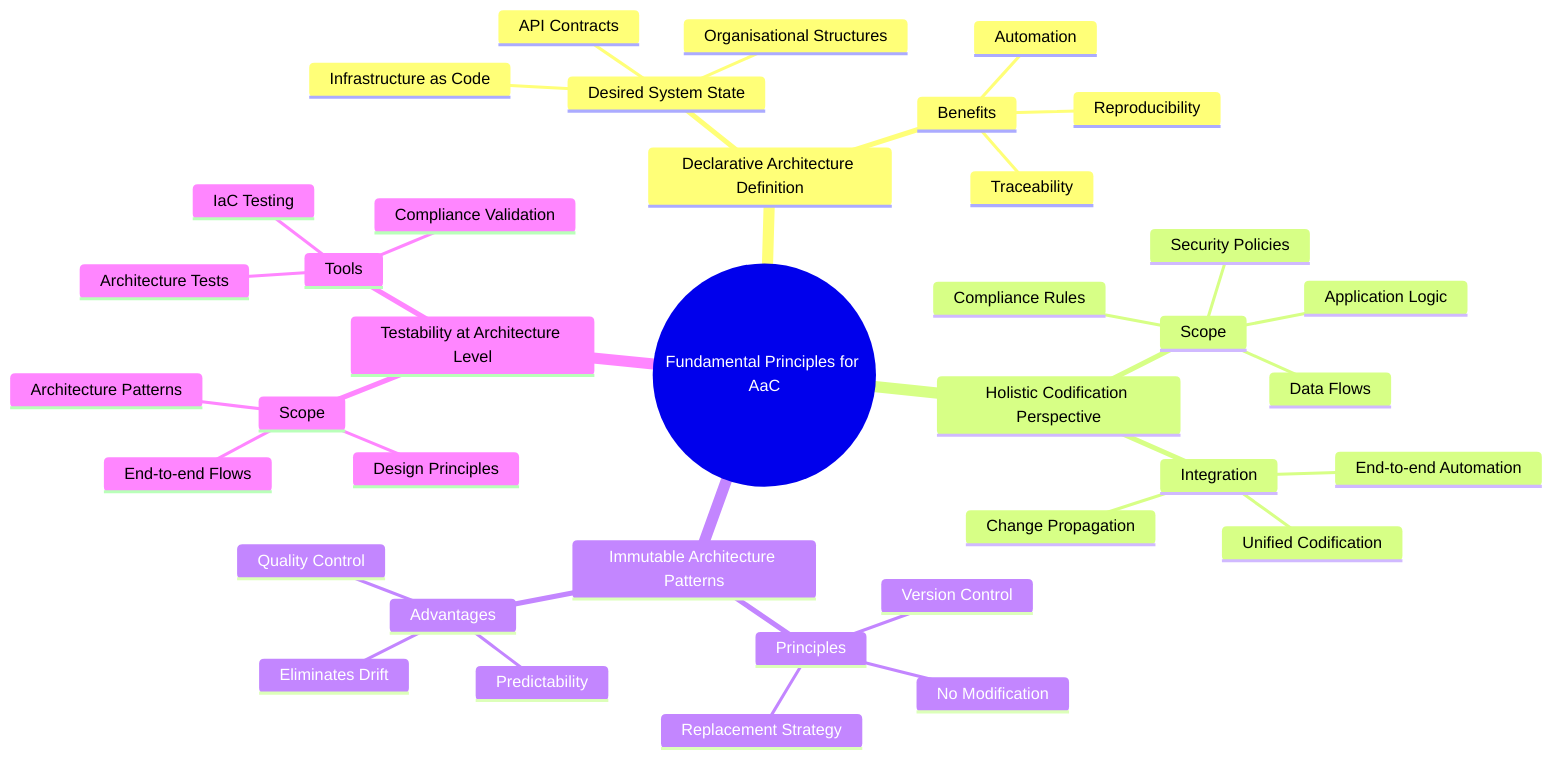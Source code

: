 %%{init: {"theme": "base", "themeVariables": {"primaryColor": "#1E3A8A", "primaryTextColor": "#F8FAFC", "secondaryColor": "#2563EB", "tertiaryColor": "#BFDBFE", "background": "#F8FAFF", "lineColor": "#1E3A8A", "textColor": "#0F172A", "fontFamily": "Inter, 'Segoe UI', sans-serif", "mindmapBranchColor": "#1E3A8A", "mindmapLeafColor": "#2563EB"}}}%%
mindmap
  root((Fundamental Principles for AaC))
    Declarative Architecture Definition
      Desired System State
        Infrastructure as Code
        API Contracts
        Organisational Structures
      Benefits
        Reproducibility
        Automation
        Traceability
    Holistic Codification Perspective
      Scope
        Application Logic
        Data Flows
        Security Policies
        Compliance Rules
      Integration
        End-to-end Automation
        Change Propagation
        Unified Codification
    Immutable Architecture Patterns
      Principles
        Version Control
        No Modification
        Replacement Strategy
      Advantages
        Predictability
        Eliminates Drift
        Quality Control
    Testability at Architecture Level
      Scope
        Architecture Patterns
        Design Principles
        End-to-end Flows
      Tools
        IaC Testing
        Architecture Tests
        Compliance Validation